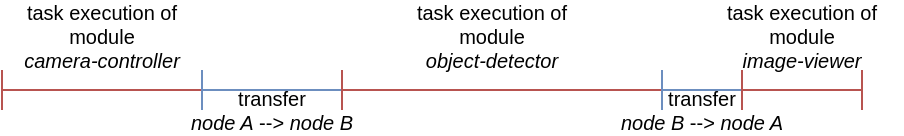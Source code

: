 <mxfile version="11.1.4" type="device"><diagram id="J8m9hL-zFpVpbsGQ89-4" name="Page-1"><mxGraphModel dx="652" dy="470" grid="1" gridSize="10" guides="1" tooltips="1" connect="1" arrows="1" fold="1" page="1" pageScale="1" pageWidth="827" pageHeight="1169" math="0" shadow="0"><root><mxCell id="0"/><mxCell id="1" parent="0"/><mxCell id="SOfkxcsXVNjcBEQkr8eg-7" value="" style="shape=crossbar;whiteSpace=wrap;html=1;rounded=1;fillColor=#f8cecc;strokeColor=#b85450;" vertex="1" parent="1"><mxGeometry x="50" y="310" width="100" height="20" as="geometry"/></mxCell><mxCell id="SOfkxcsXVNjcBEQkr8eg-20" value="task execution of module&lt;br style=&quot;font-size: 10px;&quot;&gt;&lt;i style=&quot;font-size: 10px;&quot;&gt;camera-controller&lt;/i&gt;" style="text;html=1;strokeColor=none;fillColor=none;align=center;verticalAlign=middle;whiteSpace=wrap;rounded=0;fontSize=10;" vertex="1" parent="1"><mxGeometry x="50" y="283" width="100" height="20" as="geometry"/></mxCell><mxCell id="SOfkxcsXVNjcBEQkr8eg-23" value="" style="shape=crossbar;whiteSpace=wrap;html=1;rounded=1;fillColor=#dae8fc;strokeColor=#6c8ebf;" vertex="1" parent="1"><mxGeometry x="150" y="310" width="70" height="20" as="geometry"/></mxCell><mxCell id="SOfkxcsXVNjcBEQkr8eg-24" value="task execution of module&lt;br style=&quot;font-size: 10px;&quot;&gt;&lt;i style=&quot;font-size: 10px;&quot;&gt;object-detector&lt;/i&gt;" style="text;html=1;strokeColor=none;fillColor=none;align=center;verticalAlign=middle;whiteSpace=wrap;rounded=0;fontSize=10;" vertex="1" parent="1"><mxGeometry x="245" y="283" width="100" height="20" as="geometry"/></mxCell><mxCell id="SOfkxcsXVNjcBEQkr8eg-25" value="" style="shape=crossbar;whiteSpace=wrap;html=1;rounded=1;fillColor=#f8cecc;strokeColor=#b85450;" vertex="1" parent="1"><mxGeometry x="220" y="310" width="160" height="20" as="geometry"/></mxCell><mxCell id="SOfkxcsXVNjcBEQkr8eg-27" value="" style="shape=crossbar;whiteSpace=wrap;html=1;rounded=1;fillColor=#dae8fc;strokeColor=#6c8ebf;" vertex="1" parent="1"><mxGeometry x="380" y="310" width="40" height="20" as="geometry"/></mxCell><mxCell id="SOfkxcsXVNjcBEQkr8eg-28" value="task execution of module&lt;br style=&quot;font-size: 10px;&quot;&gt;&lt;i style=&quot;font-size: 10px;&quot;&gt;image-viewer&lt;/i&gt;" style="text;html=1;strokeColor=none;fillColor=none;align=center;verticalAlign=middle;whiteSpace=wrap;rounded=0;fontSize=10;" vertex="1" parent="1"><mxGeometry x="400" y="283" width="100" height="20" as="geometry"/></mxCell><mxCell id="SOfkxcsXVNjcBEQkr8eg-29" value="" style="shape=crossbar;whiteSpace=wrap;html=1;rounded=1;fillColor=#f8cecc;strokeColor=#b85450;" vertex="1" parent="1"><mxGeometry x="420" y="310" width="60" height="20" as="geometry"/></mxCell><mxCell id="SOfkxcsXVNjcBEQkr8eg-30" value="transfer&lt;br&gt;&lt;i&gt;node A&lt;/i&gt; --&amp;gt; &lt;i&gt;node B&lt;/i&gt;" style="text;html=1;align=center;verticalAlign=middle;whiteSpace=wrap;rounded=0;fontSize=10;" vertex="1" parent="1"><mxGeometry x="135" y="320" width="100" height="20" as="geometry"/></mxCell><mxCell id="SOfkxcsXVNjcBEQkr8eg-32" value="transfer&lt;br&gt;&lt;i&gt;node B&lt;/i&gt;&amp;nbsp;--&amp;gt; &lt;i&gt;node A&lt;/i&gt;" style="text;html=1;align=center;verticalAlign=middle;whiteSpace=wrap;rounded=0;fontSize=10;" vertex="1" parent="1"><mxGeometry x="350" y="320" width="100" height="20" as="geometry"/></mxCell></root></mxGraphModel></diagram></mxfile>